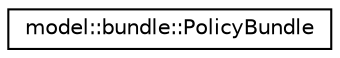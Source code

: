 digraph "Graphical Class Hierarchy"
{
 // LATEX_PDF_SIZE
  edge [fontname="Helvetica",fontsize="10",labelfontname="Helvetica",labelfontsize="10"];
  node [fontname="Helvetica",fontsize="10",shape=record];
  rankdir="LR";
  Node0 [label="model::bundle::PolicyBundle",height=0.2,width=0.4,color="black", fillcolor="white", style="filled",URL="$classmodel_1_1bundle_1_1_policy_bundle.html",tooltip=" "];
}

